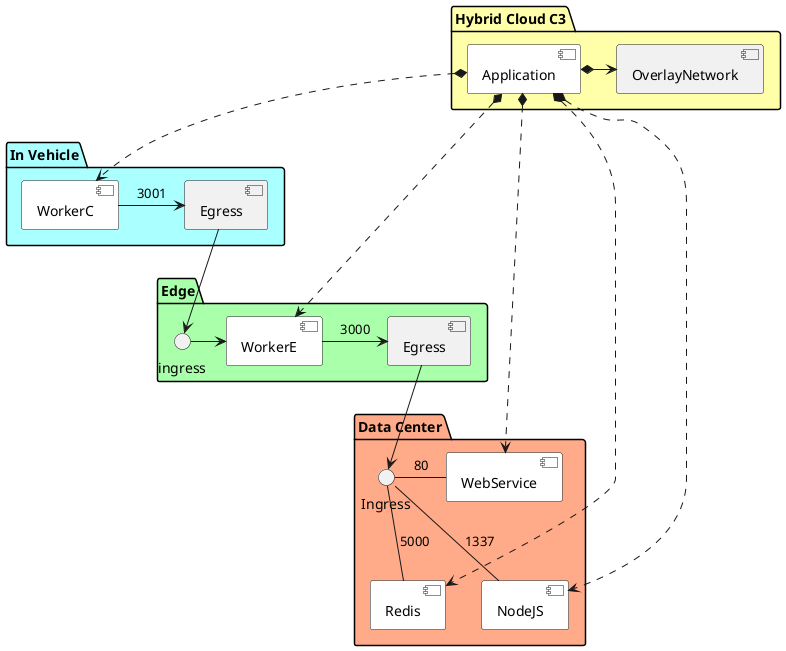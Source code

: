 @startuml

package "Hybrid Cloud C3" #ffffaa {
  component Application #ffffff
  component OverlayNetwork
  Application *-> OverlayNetwork
}
package "In Vehicle" #aaffff {
  component Egress as IVE
  component WorkerC #ffffff
  WorkerC -> IVE : 3001
}
package "Edge" #aaffaa {
  interface ingress as EVI
  component Egress as EVE
  component WorkerE #ffffff
  EVI ->  WorkerE
  WorkerE -> EVE : 3000
}

package "Data Center" #ffaa88{
  interface Ingress as DCI
  component WebService #ffffff
  component Redis #ffffff
  component NodeJS #ffffff
  Application *..> WebService
  Application *..> Redis
  Application *..> NodeJS
  Application *..> WorkerC
  Application *..> WorkerE
  DCI - WebService : 80

  DCI -- Redis : 5000
  DCI -- NodeJS : 1337
}

IVE --> EVI
EVE --> DCI

@enduml
